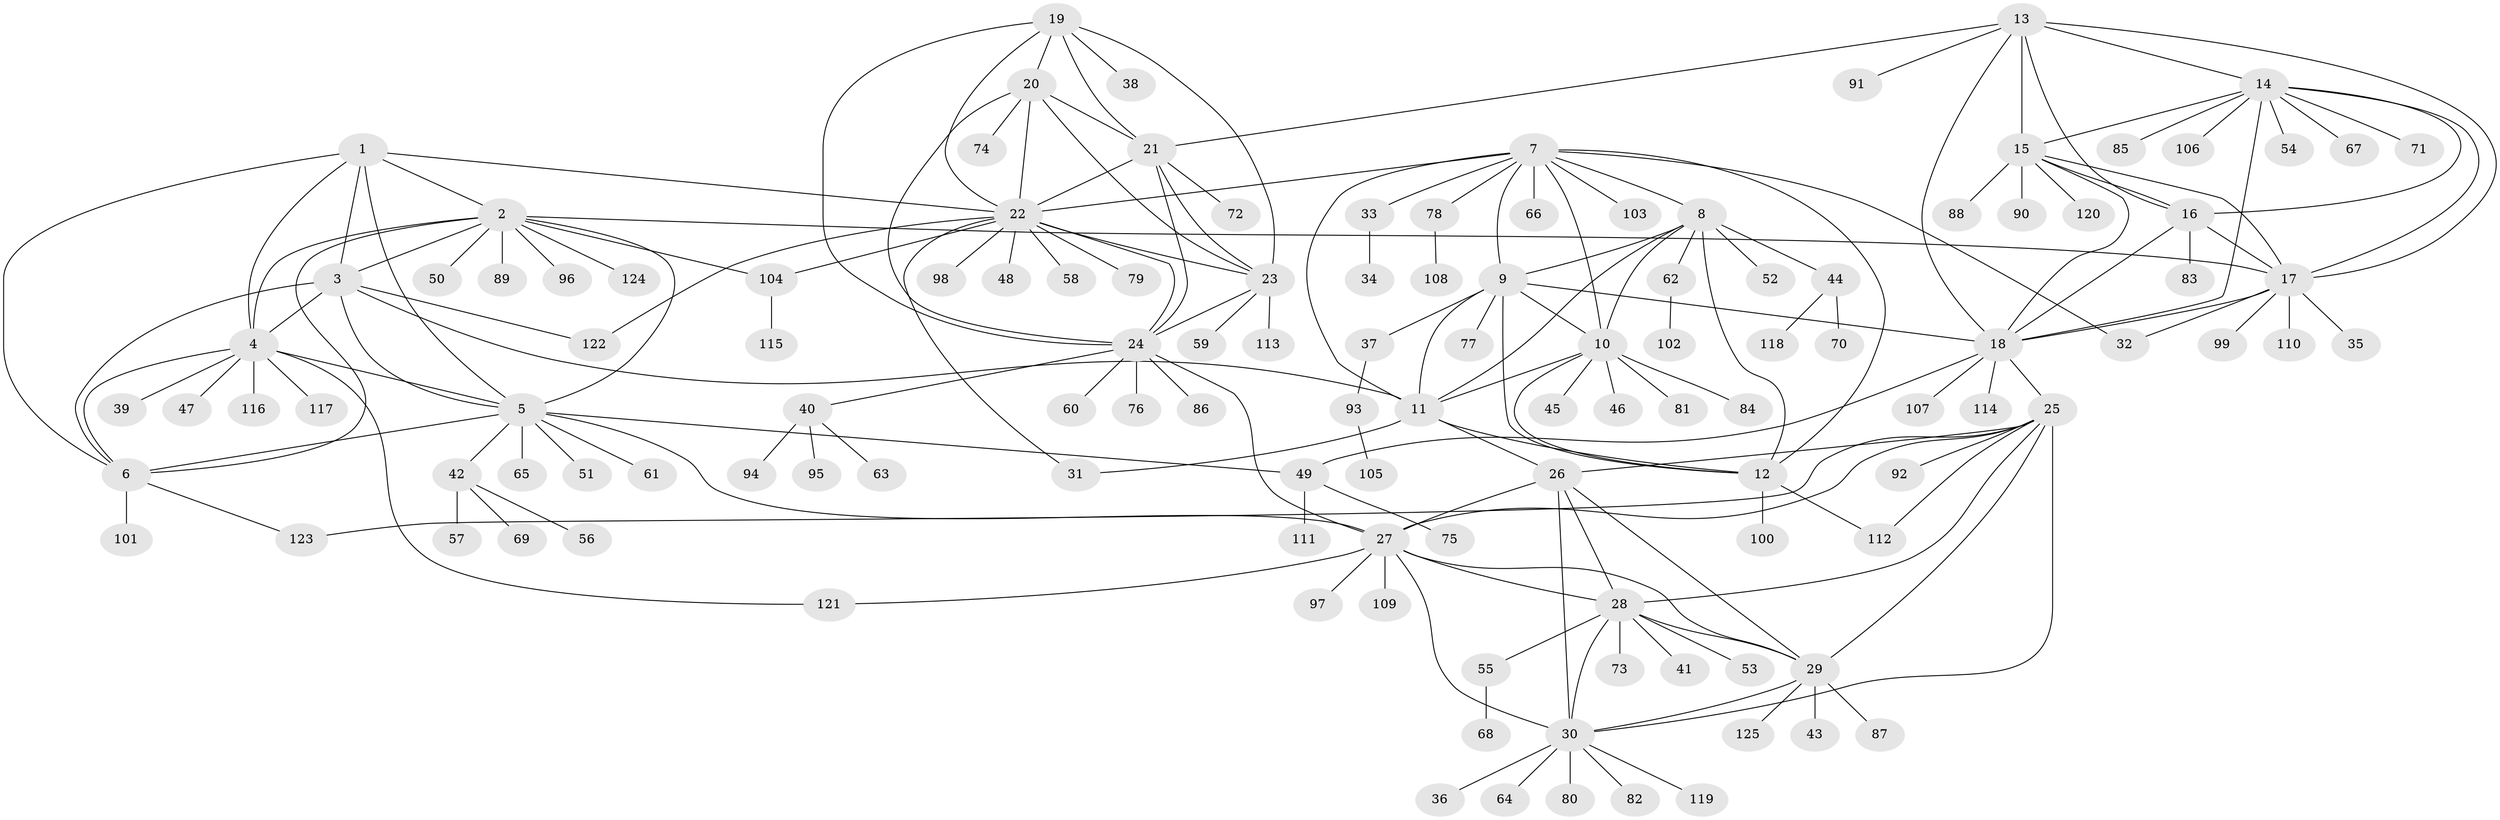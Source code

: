 // coarse degree distribution, {5: 0.02040816326530612, 17: 0.01020408163265306, 8: 0.08163265306122448, 9: 0.030612244897959183, 11: 0.04081632653061224, 7: 0.030612244897959183, 6: 0.02040816326530612, 1: 0.6530612244897959, 2: 0.08163265306122448, 3: 0.030612244897959183}
// Generated by graph-tools (version 1.1) at 2025/24/03/03/25 07:24:12]
// undirected, 125 vertices, 188 edges
graph export_dot {
graph [start="1"]
  node [color=gray90,style=filled];
  1;
  2;
  3;
  4;
  5;
  6;
  7;
  8;
  9;
  10;
  11;
  12;
  13;
  14;
  15;
  16;
  17;
  18;
  19;
  20;
  21;
  22;
  23;
  24;
  25;
  26;
  27;
  28;
  29;
  30;
  31;
  32;
  33;
  34;
  35;
  36;
  37;
  38;
  39;
  40;
  41;
  42;
  43;
  44;
  45;
  46;
  47;
  48;
  49;
  50;
  51;
  52;
  53;
  54;
  55;
  56;
  57;
  58;
  59;
  60;
  61;
  62;
  63;
  64;
  65;
  66;
  67;
  68;
  69;
  70;
  71;
  72;
  73;
  74;
  75;
  76;
  77;
  78;
  79;
  80;
  81;
  82;
  83;
  84;
  85;
  86;
  87;
  88;
  89;
  90;
  91;
  92;
  93;
  94;
  95;
  96;
  97;
  98;
  99;
  100;
  101;
  102;
  103;
  104;
  105;
  106;
  107;
  108;
  109;
  110;
  111;
  112;
  113;
  114;
  115;
  116;
  117;
  118;
  119;
  120;
  121;
  122;
  123;
  124;
  125;
  1 -- 2;
  1 -- 3;
  1 -- 4;
  1 -- 5;
  1 -- 6;
  1 -- 22;
  2 -- 3;
  2 -- 4;
  2 -- 5;
  2 -- 6;
  2 -- 17;
  2 -- 50;
  2 -- 89;
  2 -- 96;
  2 -- 104;
  2 -- 124;
  3 -- 4;
  3 -- 5;
  3 -- 6;
  3 -- 11;
  3 -- 122;
  4 -- 5;
  4 -- 6;
  4 -- 39;
  4 -- 47;
  4 -- 116;
  4 -- 117;
  4 -- 121;
  5 -- 6;
  5 -- 27;
  5 -- 42;
  5 -- 49;
  5 -- 51;
  5 -- 61;
  5 -- 65;
  6 -- 101;
  6 -- 123;
  7 -- 8;
  7 -- 9;
  7 -- 10;
  7 -- 11;
  7 -- 12;
  7 -- 22;
  7 -- 32;
  7 -- 33;
  7 -- 66;
  7 -- 78;
  7 -- 103;
  8 -- 9;
  8 -- 10;
  8 -- 11;
  8 -- 12;
  8 -- 44;
  8 -- 52;
  8 -- 62;
  9 -- 10;
  9 -- 11;
  9 -- 12;
  9 -- 18;
  9 -- 37;
  9 -- 77;
  10 -- 11;
  10 -- 12;
  10 -- 45;
  10 -- 46;
  10 -- 81;
  10 -- 84;
  11 -- 12;
  11 -- 26;
  11 -- 31;
  12 -- 100;
  12 -- 112;
  13 -- 14;
  13 -- 15;
  13 -- 16;
  13 -- 17;
  13 -- 18;
  13 -- 21;
  13 -- 91;
  14 -- 15;
  14 -- 16;
  14 -- 17;
  14 -- 18;
  14 -- 54;
  14 -- 67;
  14 -- 71;
  14 -- 85;
  14 -- 106;
  15 -- 16;
  15 -- 17;
  15 -- 18;
  15 -- 88;
  15 -- 90;
  15 -- 120;
  16 -- 17;
  16 -- 18;
  16 -- 83;
  17 -- 18;
  17 -- 32;
  17 -- 35;
  17 -- 99;
  17 -- 110;
  18 -- 25;
  18 -- 49;
  18 -- 107;
  18 -- 114;
  19 -- 20;
  19 -- 21;
  19 -- 22;
  19 -- 23;
  19 -- 24;
  19 -- 38;
  20 -- 21;
  20 -- 22;
  20 -- 23;
  20 -- 24;
  20 -- 74;
  21 -- 22;
  21 -- 23;
  21 -- 24;
  21 -- 72;
  22 -- 23;
  22 -- 24;
  22 -- 31;
  22 -- 48;
  22 -- 58;
  22 -- 79;
  22 -- 98;
  22 -- 104;
  22 -- 122;
  23 -- 24;
  23 -- 59;
  23 -- 113;
  24 -- 27;
  24 -- 40;
  24 -- 60;
  24 -- 76;
  24 -- 86;
  25 -- 26;
  25 -- 27;
  25 -- 28;
  25 -- 29;
  25 -- 30;
  25 -- 92;
  25 -- 112;
  25 -- 123;
  26 -- 27;
  26 -- 28;
  26 -- 29;
  26 -- 30;
  27 -- 28;
  27 -- 29;
  27 -- 30;
  27 -- 97;
  27 -- 109;
  27 -- 121;
  28 -- 29;
  28 -- 30;
  28 -- 41;
  28 -- 53;
  28 -- 55;
  28 -- 73;
  29 -- 30;
  29 -- 43;
  29 -- 87;
  29 -- 125;
  30 -- 36;
  30 -- 64;
  30 -- 80;
  30 -- 82;
  30 -- 119;
  33 -- 34;
  37 -- 93;
  40 -- 63;
  40 -- 94;
  40 -- 95;
  42 -- 56;
  42 -- 57;
  42 -- 69;
  44 -- 70;
  44 -- 118;
  49 -- 75;
  49 -- 111;
  55 -- 68;
  62 -- 102;
  78 -- 108;
  93 -- 105;
  104 -- 115;
}
